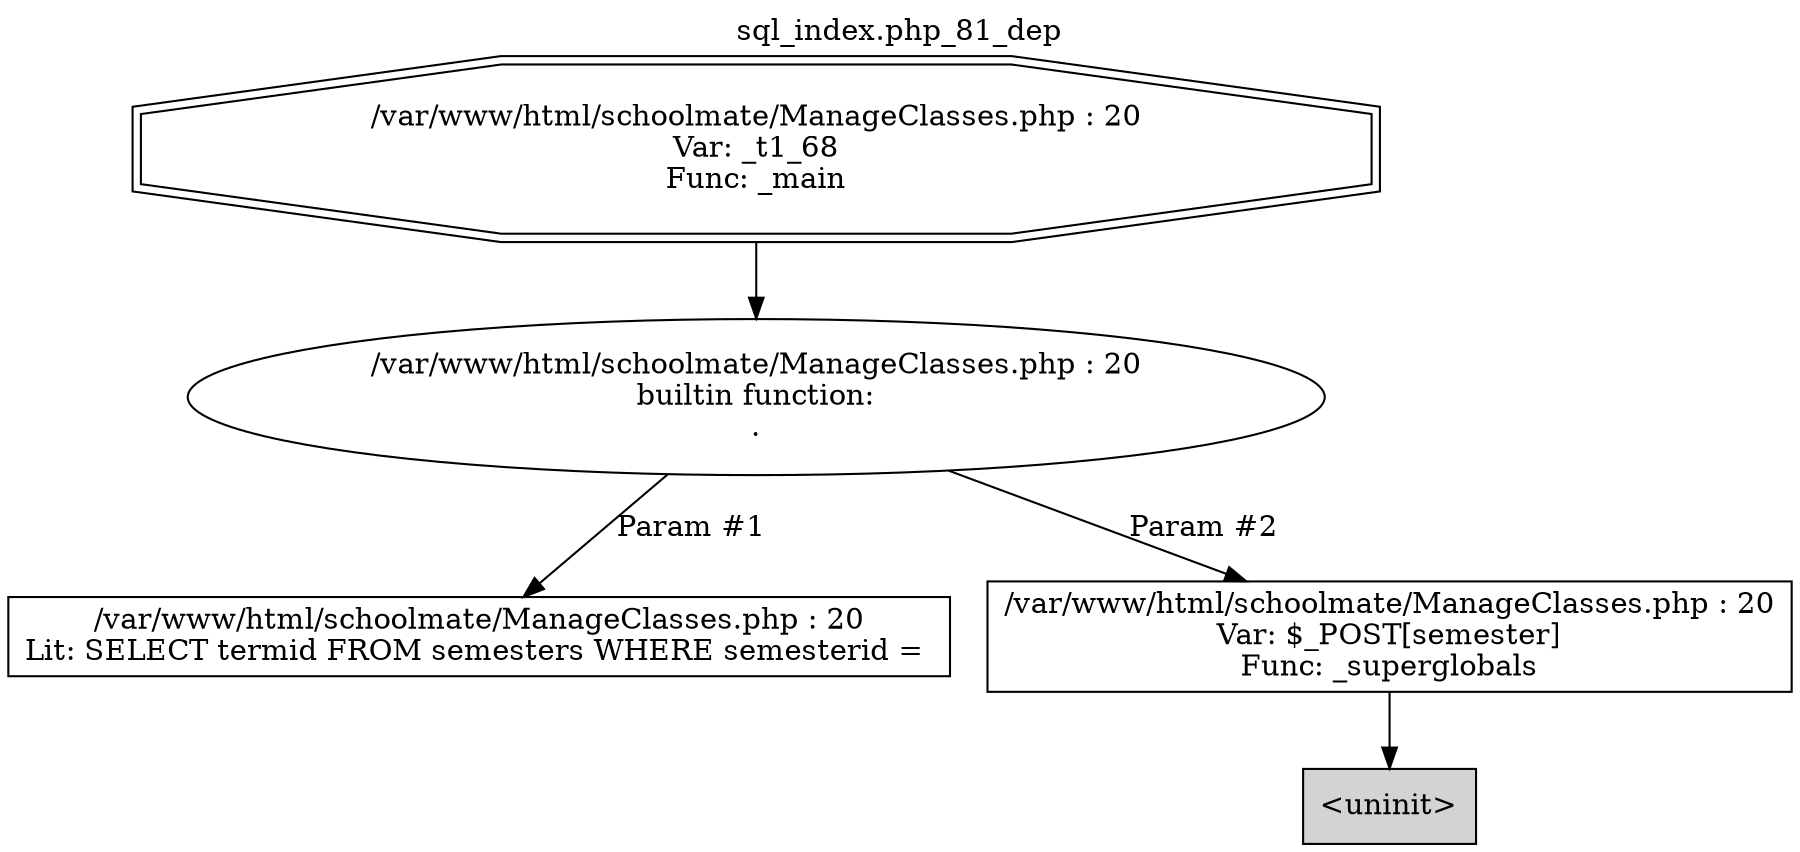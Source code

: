 digraph cfg {
  label="sql_index.php_81_dep";
  labelloc=t;
  n1 [shape=doubleoctagon, label="/var/www/html/schoolmate/ManageClasses.php : 20\nVar: _t1_68\nFunc: _main\n"];
  n2 [shape=ellipse, label="/var/www/html/schoolmate/ManageClasses.php : 20\nbuiltin function:\n.\n"];
  n3 [shape=box, label="/var/www/html/schoolmate/ManageClasses.php : 20\nLit: SELECT termid FROM semesters WHERE semesterid = \n"];
  n4 [shape=box, label="/var/www/html/schoolmate/ManageClasses.php : 20\nVar: $_POST[semester]\nFunc: _superglobals\n"];
  n5 [shape=box, label="<uninit>",style=filled];
  n1 -> n2;
  n2 -> n3[label="Param #1"];
  n2 -> n4[label="Param #2"];
  n4 -> n5;
}
